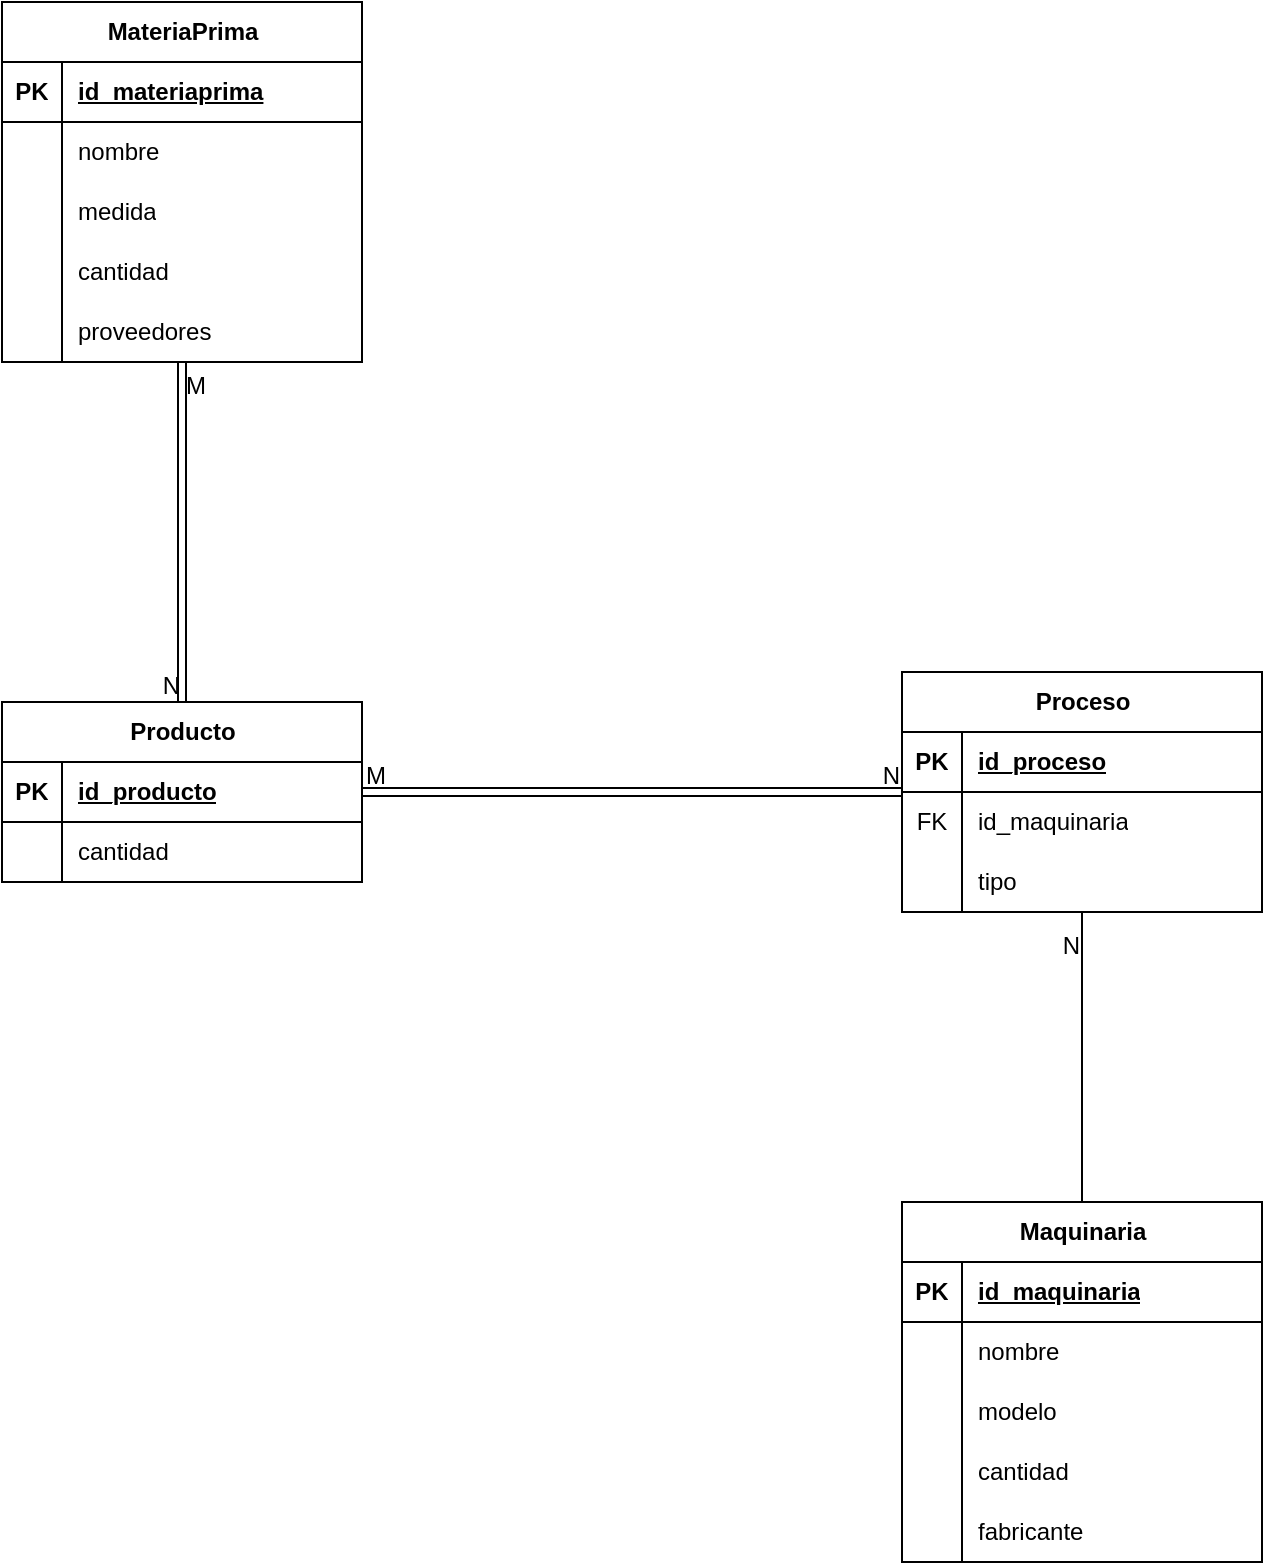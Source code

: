 <mxfile version="24.2.3" type="github">
  <diagram id="R2lEEEUBdFMjLlhIrx00" name="Page-1">
    <mxGraphModel dx="1517" dy="818" grid="1" gridSize="10" guides="1" tooltips="1" connect="1" arrows="1" fold="1" page="1" pageScale="1" pageWidth="850" pageHeight="1100" background="none" math="0" shadow="0" extFonts="Permanent Marker^https://fonts.googleapis.com/css?family=Permanent+Marker">
      <root>
        <mxCell id="0" />
        <mxCell id="1" parent="0" />
        <mxCell id="0w9kbHUwsy2p2ObOr85g-15" value="MateriaPrima" style="shape=table;startSize=30;container=1;collapsible=1;childLayout=tableLayout;fixedRows=1;rowLines=0;fontStyle=1;align=center;resizeLast=1;html=1;" vertex="1" parent="1">
          <mxGeometry x="80" width="180" height="180" as="geometry" />
        </mxCell>
        <mxCell id="0w9kbHUwsy2p2ObOr85g-16" value="" style="shape=tableRow;horizontal=0;startSize=0;swimlaneHead=0;swimlaneBody=0;fillColor=none;collapsible=0;dropTarget=0;points=[[0,0.5],[1,0.5]];portConstraint=eastwest;top=0;left=0;right=0;bottom=1;" vertex="1" parent="0w9kbHUwsy2p2ObOr85g-15">
          <mxGeometry y="30" width="180" height="30" as="geometry" />
        </mxCell>
        <mxCell id="0w9kbHUwsy2p2ObOr85g-17" value="PK" style="shape=partialRectangle;connectable=0;fillColor=none;top=0;left=0;bottom=0;right=0;fontStyle=1;overflow=hidden;whiteSpace=wrap;html=1;" vertex="1" parent="0w9kbHUwsy2p2ObOr85g-16">
          <mxGeometry width="30" height="30" as="geometry">
            <mxRectangle width="30" height="30" as="alternateBounds" />
          </mxGeometry>
        </mxCell>
        <mxCell id="0w9kbHUwsy2p2ObOr85g-18" value="id_materiaprima" style="shape=partialRectangle;connectable=0;fillColor=none;top=0;left=0;bottom=0;right=0;align=left;spacingLeft=6;fontStyle=5;overflow=hidden;whiteSpace=wrap;html=1;" vertex="1" parent="0w9kbHUwsy2p2ObOr85g-16">
          <mxGeometry x="30" width="150" height="30" as="geometry">
            <mxRectangle width="150" height="30" as="alternateBounds" />
          </mxGeometry>
        </mxCell>
        <mxCell id="0w9kbHUwsy2p2ObOr85g-19" value="" style="shape=tableRow;horizontal=0;startSize=0;swimlaneHead=0;swimlaneBody=0;fillColor=none;collapsible=0;dropTarget=0;points=[[0,0.5],[1,0.5]];portConstraint=eastwest;top=0;left=0;right=0;bottom=0;" vertex="1" parent="0w9kbHUwsy2p2ObOr85g-15">
          <mxGeometry y="60" width="180" height="30" as="geometry" />
        </mxCell>
        <mxCell id="0w9kbHUwsy2p2ObOr85g-20" value="" style="shape=partialRectangle;connectable=0;fillColor=none;top=0;left=0;bottom=0;right=0;editable=1;overflow=hidden;whiteSpace=wrap;html=1;" vertex="1" parent="0w9kbHUwsy2p2ObOr85g-19">
          <mxGeometry width="30" height="30" as="geometry">
            <mxRectangle width="30" height="30" as="alternateBounds" />
          </mxGeometry>
        </mxCell>
        <mxCell id="0w9kbHUwsy2p2ObOr85g-21" value="nombre" style="shape=partialRectangle;connectable=0;fillColor=none;top=0;left=0;bottom=0;right=0;align=left;spacingLeft=6;overflow=hidden;whiteSpace=wrap;html=1;" vertex="1" parent="0w9kbHUwsy2p2ObOr85g-19">
          <mxGeometry x="30" width="150" height="30" as="geometry">
            <mxRectangle width="150" height="30" as="alternateBounds" />
          </mxGeometry>
        </mxCell>
        <mxCell id="0w9kbHUwsy2p2ObOr85g-22" value="" style="shape=tableRow;horizontal=0;startSize=0;swimlaneHead=0;swimlaneBody=0;fillColor=none;collapsible=0;dropTarget=0;points=[[0,0.5],[1,0.5]];portConstraint=eastwest;top=0;left=0;right=0;bottom=0;" vertex="1" parent="0w9kbHUwsy2p2ObOr85g-15">
          <mxGeometry y="90" width="180" height="30" as="geometry" />
        </mxCell>
        <mxCell id="0w9kbHUwsy2p2ObOr85g-23" value="" style="shape=partialRectangle;connectable=0;fillColor=none;top=0;left=0;bottom=0;right=0;editable=1;overflow=hidden;whiteSpace=wrap;html=1;" vertex="1" parent="0w9kbHUwsy2p2ObOr85g-22">
          <mxGeometry width="30" height="30" as="geometry">
            <mxRectangle width="30" height="30" as="alternateBounds" />
          </mxGeometry>
        </mxCell>
        <mxCell id="0w9kbHUwsy2p2ObOr85g-24" value="medida" style="shape=partialRectangle;connectable=0;fillColor=none;top=0;left=0;bottom=0;right=0;align=left;spacingLeft=6;overflow=hidden;whiteSpace=wrap;html=1;" vertex="1" parent="0w9kbHUwsy2p2ObOr85g-22">
          <mxGeometry x="30" width="150" height="30" as="geometry">
            <mxRectangle width="150" height="30" as="alternateBounds" />
          </mxGeometry>
        </mxCell>
        <mxCell id="0w9kbHUwsy2p2ObOr85g-25" value="" style="shape=tableRow;horizontal=0;startSize=0;swimlaneHead=0;swimlaneBody=0;fillColor=none;collapsible=0;dropTarget=0;points=[[0,0.5],[1,0.5]];portConstraint=eastwest;top=0;left=0;right=0;bottom=0;" vertex="1" parent="0w9kbHUwsy2p2ObOr85g-15">
          <mxGeometry y="120" width="180" height="30" as="geometry" />
        </mxCell>
        <mxCell id="0w9kbHUwsy2p2ObOr85g-26" value="" style="shape=partialRectangle;connectable=0;fillColor=none;top=0;left=0;bottom=0;right=0;editable=1;overflow=hidden;whiteSpace=wrap;html=1;" vertex="1" parent="0w9kbHUwsy2p2ObOr85g-25">
          <mxGeometry width="30" height="30" as="geometry">
            <mxRectangle width="30" height="30" as="alternateBounds" />
          </mxGeometry>
        </mxCell>
        <mxCell id="0w9kbHUwsy2p2ObOr85g-27" value="&lt;div&gt;cantidad&lt;/div&gt;" style="shape=partialRectangle;connectable=0;fillColor=none;top=0;left=0;bottom=0;right=0;align=left;spacingLeft=6;overflow=hidden;whiteSpace=wrap;html=1;" vertex="1" parent="0w9kbHUwsy2p2ObOr85g-25">
          <mxGeometry x="30" width="150" height="30" as="geometry">
            <mxRectangle width="150" height="30" as="alternateBounds" />
          </mxGeometry>
        </mxCell>
        <mxCell id="0w9kbHUwsy2p2ObOr85g-29" value="" style="shape=tableRow;horizontal=0;startSize=0;swimlaneHead=0;swimlaneBody=0;fillColor=none;collapsible=0;dropTarget=0;points=[[0,0.5],[1,0.5]];portConstraint=eastwest;top=0;left=0;right=0;bottom=0;" vertex="1" parent="0w9kbHUwsy2p2ObOr85g-15">
          <mxGeometry y="150" width="180" height="30" as="geometry" />
        </mxCell>
        <mxCell id="0w9kbHUwsy2p2ObOr85g-30" value="" style="shape=partialRectangle;connectable=0;fillColor=none;top=0;left=0;bottom=0;right=0;editable=1;overflow=hidden;whiteSpace=wrap;html=1;" vertex="1" parent="0w9kbHUwsy2p2ObOr85g-29">
          <mxGeometry width="30" height="30" as="geometry">
            <mxRectangle width="30" height="30" as="alternateBounds" />
          </mxGeometry>
        </mxCell>
        <mxCell id="0w9kbHUwsy2p2ObOr85g-31" value="proveedores" style="shape=partialRectangle;connectable=0;fillColor=none;top=0;left=0;bottom=0;right=0;align=left;spacingLeft=6;overflow=hidden;whiteSpace=wrap;html=1;" vertex="1" parent="0w9kbHUwsy2p2ObOr85g-29">
          <mxGeometry x="30" width="150" height="30" as="geometry">
            <mxRectangle width="150" height="30" as="alternateBounds" />
          </mxGeometry>
        </mxCell>
        <mxCell id="0w9kbHUwsy2p2ObOr85g-35" value="Producto" style="shape=table;startSize=30;container=1;collapsible=1;childLayout=tableLayout;fixedRows=1;rowLines=0;fontStyle=1;align=center;resizeLast=1;html=1;" vertex="1" parent="1">
          <mxGeometry x="80" y="350" width="180" height="90" as="geometry" />
        </mxCell>
        <mxCell id="0w9kbHUwsy2p2ObOr85g-36" value="" style="shape=tableRow;horizontal=0;startSize=0;swimlaneHead=0;swimlaneBody=0;fillColor=none;collapsible=0;dropTarget=0;points=[[0,0.5],[1,0.5]];portConstraint=eastwest;top=0;left=0;right=0;bottom=1;" vertex="1" parent="0w9kbHUwsy2p2ObOr85g-35">
          <mxGeometry y="30" width="180" height="30" as="geometry" />
        </mxCell>
        <mxCell id="0w9kbHUwsy2p2ObOr85g-37" value="PK" style="shape=partialRectangle;connectable=0;fillColor=none;top=0;left=0;bottom=0;right=0;fontStyle=1;overflow=hidden;whiteSpace=wrap;html=1;" vertex="1" parent="0w9kbHUwsy2p2ObOr85g-36">
          <mxGeometry width="30" height="30" as="geometry">
            <mxRectangle width="30" height="30" as="alternateBounds" />
          </mxGeometry>
        </mxCell>
        <mxCell id="0w9kbHUwsy2p2ObOr85g-38" value="id_producto" style="shape=partialRectangle;connectable=0;fillColor=none;top=0;left=0;bottom=0;right=0;align=left;spacingLeft=6;fontStyle=5;overflow=hidden;whiteSpace=wrap;html=1;" vertex="1" parent="0w9kbHUwsy2p2ObOr85g-36">
          <mxGeometry x="30" width="150" height="30" as="geometry">
            <mxRectangle width="150" height="30" as="alternateBounds" />
          </mxGeometry>
        </mxCell>
        <mxCell id="0w9kbHUwsy2p2ObOr85g-42" value="" style="shape=tableRow;horizontal=0;startSize=0;swimlaneHead=0;swimlaneBody=0;fillColor=none;collapsible=0;dropTarget=0;points=[[0,0.5],[1,0.5]];portConstraint=eastwest;top=0;left=0;right=0;bottom=0;" vertex="1" parent="0w9kbHUwsy2p2ObOr85g-35">
          <mxGeometry y="60" width="180" height="30" as="geometry" />
        </mxCell>
        <mxCell id="0w9kbHUwsy2p2ObOr85g-43" value="" style="shape=partialRectangle;connectable=0;fillColor=none;top=0;left=0;bottom=0;right=0;editable=1;overflow=hidden;whiteSpace=wrap;html=1;" vertex="1" parent="0w9kbHUwsy2p2ObOr85g-42">
          <mxGeometry width="30" height="30" as="geometry">
            <mxRectangle width="30" height="30" as="alternateBounds" />
          </mxGeometry>
        </mxCell>
        <mxCell id="0w9kbHUwsy2p2ObOr85g-44" value="cantidad" style="shape=partialRectangle;connectable=0;fillColor=none;top=0;left=0;bottom=0;right=0;align=left;spacingLeft=6;overflow=hidden;whiteSpace=wrap;html=1;" vertex="1" parent="0w9kbHUwsy2p2ObOr85g-42">
          <mxGeometry x="30" width="150" height="30" as="geometry">
            <mxRectangle width="150" height="30" as="alternateBounds" />
          </mxGeometry>
        </mxCell>
        <mxCell id="0w9kbHUwsy2p2ObOr85g-49" value="Proceso" style="shape=table;startSize=30;container=1;collapsible=1;childLayout=tableLayout;fixedRows=1;rowLines=0;fontStyle=1;align=center;resizeLast=1;html=1;" vertex="1" parent="1">
          <mxGeometry x="530" y="335" width="180" height="120" as="geometry" />
        </mxCell>
        <mxCell id="0w9kbHUwsy2p2ObOr85g-50" value="" style="shape=tableRow;horizontal=0;startSize=0;swimlaneHead=0;swimlaneBody=0;fillColor=none;collapsible=0;dropTarget=0;points=[[0,0.5],[1,0.5]];portConstraint=eastwest;top=0;left=0;right=0;bottom=1;" vertex="1" parent="0w9kbHUwsy2p2ObOr85g-49">
          <mxGeometry y="30" width="180" height="30" as="geometry" />
        </mxCell>
        <mxCell id="0w9kbHUwsy2p2ObOr85g-51" value="PK" style="shape=partialRectangle;connectable=0;fillColor=none;top=0;left=0;bottom=0;right=0;fontStyle=1;overflow=hidden;whiteSpace=wrap;html=1;" vertex="1" parent="0w9kbHUwsy2p2ObOr85g-50">
          <mxGeometry width="30" height="30" as="geometry">
            <mxRectangle width="30" height="30" as="alternateBounds" />
          </mxGeometry>
        </mxCell>
        <mxCell id="0w9kbHUwsy2p2ObOr85g-52" value="id_proceso" style="shape=partialRectangle;connectable=0;fillColor=none;top=0;left=0;bottom=0;right=0;align=left;spacingLeft=6;fontStyle=5;overflow=hidden;whiteSpace=wrap;html=1;" vertex="1" parent="0w9kbHUwsy2p2ObOr85g-50">
          <mxGeometry x="30" width="150" height="30" as="geometry">
            <mxRectangle width="150" height="30" as="alternateBounds" />
          </mxGeometry>
        </mxCell>
        <mxCell id="0w9kbHUwsy2p2ObOr85g-123" value="" style="shape=tableRow;horizontal=0;startSize=0;swimlaneHead=0;swimlaneBody=0;fillColor=none;collapsible=0;dropTarget=0;points=[[0,0.5],[1,0.5]];portConstraint=eastwest;top=0;left=0;right=0;bottom=0;" vertex="1" parent="0w9kbHUwsy2p2ObOr85g-49">
          <mxGeometry y="60" width="180" height="30" as="geometry" />
        </mxCell>
        <mxCell id="0w9kbHUwsy2p2ObOr85g-124" value="FK" style="shape=partialRectangle;connectable=0;fillColor=none;top=0;left=0;bottom=0;right=0;fontStyle=0;overflow=hidden;whiteSpace=wrap;html=1;" vertex="1" parent="0w9kbHUwsy2p2ObOr85g-123">
          <mxGeometry width="30" height="30" as="geometry">
            <mxRectangle width="30" height="30" as="alternateBounds" />
          </mxGeometry>
        </mxCell>
        <mxCell id="0w9kbHUwsy2p2ObOr85g-125" value="id_maquinaria" style="shape=partialRectangle;connectable=0;fillColor=none;top=0;left=0;bottom=0;right=0;align=left;spacingLeft=6;fontStyle=0;overflow=hidden;whiteSpace=wrap;html=1;" vertex="1" parent="0w9kbHUwsy2p2ObOr85g-123">
          <mxGeometry x="30" width="150" height="30" as="geometry">
            <mxRectangle width="150" height="30" as="alternateBounds" />
          </mxGeometry>
        </mxCell>
        <mxCell id="0w9kbHUwsy2p2ObOr85g-53" value="" style="shape=tableRow;horizontal=0;startSize=0;swimlaneHead=0;swimlaneBody=0;fillColor=none;collapsible=0;dropTarget=0;points=[[0,0.5],[1,0.5]];portConstraint=eastwest;top=0;left=0;right=0;bottom=0;" vertex="1" parent="0w9kbHUwsy2p2ObOr85g-49">
          <mxGeometry y="90" width="180" height="30" as="geometry" />
        </mxCell>
        <mxCell id="0w9kbHUwsy2p2ObOr85g-54" value="" style="shape=partialRectangle;connectable=0;fillColor=none;top=0;left=0;bottom=0;right=0;editable=1;overflow=hidden;whiteSpace=wrap;html=1;" vertex="1" parent="0w9kbHUwsy2p2ObOr85g-53">
          <mxGeometry width="30" height="30" as="geometry">
            <mxRectangle width="30" height="30" as="alternateBounds" />
          </mxGeometry>
        </mxCell>
        <mxCell id="0w9kbHUwsy2p2ObOr85g-55" value="tipo" style="shape=partialRectangle;connectable=0;fillColor=none;top=0;left=0;bottom=0;right=0;align=left;spacingLeft=6;overflow=hidden;whiteSpace=wrap;html=1;" vertex="1" parent="0w9kbHUwsy2p2ObOr85g-53">
          <mxGeometry x="30" width="150" height="30" as="geometry">
            <mxRectangle width="150" height="30" as="alternateBounds" />
          </mxGeometry>
        </mxCell>
        <mxCell id="0w9kbHUwsy2p2ObOr85g-62" value="Maquinaria" style="shape=table;startSize=30;container=1;collapsible=1;childLayout=tableLayout;fixedRows=1;rowLines=0;fontStyle=1;align=center;resizeLast=1;html=1;" vertex="1" parent="1">
          <mxGeometry x="530" y="600" width="180" height="180" as="geometry" />
        </mxCell>
        <mxCell id="0w9kbHUwsy2p2ObOr85g-63" value="" style="shape=tableRow;horizontal=0;startSize=0;swimlaneHead=0;swimlaneBody=0;fillColor=none;collapsible=0;dropTarget=0;points=[[0,0.5],[1,0.5]];portConstraint=eastwest;top=0;left=0;right=0;bottom=1;" vertex="1" parent="0w9kbHUwsy2p2ObOr85g-62">
          <mxGeometry y="30" width="180" height="30" as="geometry" />
        </mxCell>
        <mxCell id="0w9kbHUwsy2p2ObOr85g-64" value="PK" style="shape=partialRectangle;connectable=0;fillColor=none;top=0;left=0;bottom=0;right=0;fontStyle=1;overflow=hidden;whiteSpace=wrap;html=1;" vertex="1" parent="0w9kbHUwsy2p2ObOr85g-63">
          <mxGeometry width="30" height="30" as="geometry">
            <mxRectangle width="30" height="30" as="alternateBounds" />
          </mxGeometry>
        </mxCell>
        <mxCell id="0w9kbHUwsy2p2ObOr85g-65" value="id_maquinaria" style="shape=partialRectangle;connectable=0;fillColor=none;top=0;left=0;bottom=0;right=0;align=left;spacingLeft=6;fontStyle=5;overflow=hidden;whiteSpace=wrap;html=1;" vertex="1" parent="0w9kbHUwsy2p2ObOr85g-63">
          <mxGeometry x="30" width="150" height="30" as="geometry">
            <mxRectangle width="150" height="30" as="alternateBounds" />
          </mxGeometry>
        </mxCell>
        <mxCell id="0w9kbHUwsy2p2ObOr85g-66" value="" style="shape=tableRow;horizontal=0;startSize=0;swimlaneHead=0;swimlaneBody=0;fillColor=none;collapsible=0;dropTarget=0;points=[[0,0.5],[1,0.5]];portConstraint=eastwest;top=0;left=0;right=0;bottom=0;" vertex="1" parent="0w9kbHUwsy2p2ObOr85g-62">
          <mxGeometry y="60" width="180" height="30" as="geometry" />
        </mxCell>
        <mxCell id="0w9kbHUwsy2p2ObOr85g-67" value="" style="shape=partialRectangle;connectable=0;fillColor=none;top=0;left=0;bottom=0;right=0;editable=1;overflow=hidden;whiteSpace=wrap;html=1;" vertex="1" parent="0w9kbHUwsy2p2ObOr85g-66">
          <mxGeometry width="30" height="30" as="geometry">
            <mxRectangle width="30" height="30" as="alternateBounds" />
          </mxGeometry>
        </mxCell>
        <mxCell id="0w9kbHUwsy2p2ObOr85g-68" value="nombre" style="shape=partialRectangle;connectable=0;fillColor=none;top=0;left=0;bottom=0;right=0;align=left;spacingLeft=6;overflow=hidden;whiteSpace=wrap;html=1;" vertex="1" parent="0w9kbHUwsy2p2ObOr85g-66">
          <mxGeometry x="30" width="150" height="30" as="geometry">
            <mxRectangle width="150" height="30" as="alternateBounds" />
          </mxGeometry>
        </mxCell>
        <mxCell id="0w9kbHUwsy2p2ObOr85g-69" value="" style="shape=tableRow;horizontal=0;startSize=0;swimlaneHead=0;swimlaneBody=0;fillColor=none;collapsible=0;dropTarget=0;points=[[0,0.5],[1,0.5]];portConstraint=eastwest;top=0;left=0;right=0;bottom=0;" vertex="1" parent="0w9kbHUwsy2p2ObOr85g-62">
          <mxGeometry y="90" width="180" height="30" as="geometry" />
        </mxCell>
        <mxCell id="0w9kbHUwsy2p2ObOr85g-70" value="" style="shape=partialRectangle;connectable=0;fillColor=none;top=0;left=0;bottom=0;right=0;editable=1;overflow=hidden;whiteSpace=wrap;html=1;" vertex="1" parent="0w9kbHUwsy2p2ObOr85g-69">
          <mxGeometry width="30" height="30" as="geometry">
            <mxRectangle width="30" height="30" as="alternateBounds" />
          </mxGeometry>
        </mxCell>
        <mxCell id="0w9kbHUwsy2p2ObOr85g-71" value="modelo" style="shape=partialRectangle;connectable=0;fillColor=none;top=0;left=0;bottom=0;right=0;align=left;spacingLeft=6;overflow=hidden;whiteSpace=wrap;html=1;" vertex="1" parent="0w9kbHUwsy2p2ObOr85g-69">
          <mxGeometry x="30" width="150" height="30" as="geometry">
            <mxRectangle width="150" height="30" as="alternateBounds" />
          </mxGeometry>
        </mxCell>
        <mxCell id="0w9kbHUwsy2p2ObOr85g-78" value="" style="shape=tableRow;horizontal=0;startSize=0;swimlaneHead=0;swimlaneBody=0;fillColor=none;collapsible=0;dropTarget=0;points=[[0,0.5],[1,0.5]];portConstraint=eastwest;top=0;left=0;right=0;bottom=0;" vertex="1" parent="0w9kbHUwsy2p2ObOr85g-62">
          <mxGeometry y="120" width="180" height="30" as="geometry" />
        </mxCell>
        <mxCell id="0w9kbHUwsy2p2ObOr85g-79" value="" style="shape=partialRectangle;connectable=0;fillColor=none;top=0;left=0;bottom=0;right=0;editable=1;overflow=hidden;whiteSpace=wrap;html=1;" vertex="1" parent="0w9kbHUwsy2p2ObOr85g-78">
          <mxGeometry width="30" height="30" as="geometry">
            <mxRectangle width="30" height="30" as="alternateBounds" />
          </mxGeometry>
        </mxCell>
        <mxCell id="0w9kbHUwsy2p2ObOr85g-80" value="cantidad" style="shape=partialRectangle;connectable=0;fillColor=none;top=0;left=0;bottom=0;right=0;align=left;spacingLeft=6;overflow=hidden;whiteSpace=wrap;html=1;" vertex="1" parent="0w9kbHUwsy2p2ObOr85g-78">
          <mxGeometry x="30" width="150" height="30" as="geometry">
            <mxRectangle width="150" height="30" as="alternateBounds" />
          </mxGeometry>
        </mxCell>
        <mxCell id="0w9kbHUwsy2p2ObOr85g-81" value="" style="shape=tableRow;horizontal=0;startSize=0;swimlaneHead=0;swimlaneBody=0;fillColor=none;collapsible=0;dropTarget=0;points=[[0,0.5],[1,0.5]];portConstraint=eastwest;top=0;left=0;right=0;bottom=0;" vertex="1" parent="0w9kbHUwsy2p2ObOr85g-62">
          <mxGeometry y="150" width="180" height="30" as="geometry" />
        </mxCell>
        <mxCell id="0w9kbHUwsy2p2ObOr85g-82" value="" style="shape=partialRectangle;connectable=0;fillColor=none;top=0;left=0;bottom=0;right=0;editable=1;overflow=hidden;whiteSpace=wrap;html=1;" vertex="1" parent="0w9kbHUwsy2p2ObOr85g-81">
          <mxGeometry width="30" height="30" as="geometry">
            <mxRectangle width="30" height="30" as="alternateBounds" />
          </mxGeometry>
        </mxCell>
        <mxCell id="0w9kbHUwsy2p2ObOr85g-83" value="fabricante" style="shape=partialRectangle;connectable=0;fillColor=none;top=0;left=0;bottom=0;right=0;align=left;spacingLeft=6;overflow=hidden;whiteSpace=wrap;html=1;" vertex="1" parent="0w9kbHUwsy2p2ObOr85g-81">
          <mxGeometry x="30" width="150" height="30" as="geometry">
            <mxRectangle width="150" height="30" as="alternateBounds" />
          </mxGeometry>
        </mxCell>
        <mxCell id="0w9kbHUwsy2p2ObOr85g-134" value="" style="shape=link;html=1;rounded=0;" edge="1" parent="1" source="0w9kbHUwsy2p2ObOr85g-35" target="0w9kbHUwsy2p2ObOr85g-49">
          <mxGeometry relative="1" as="geometry">
            <mxPoint x="320" y="450" as="sourcePoint" />
            <mxPoint x="480" y="450" as="targetPoint" />
          </mxGeometry>
        </mxCell>
        <mxCell id="0w9kbHUwsy2p2ObOr85g-135" value="M" style="resizable=0;html=1;whiteSpace=wrap;align=left;verticalAlign=bottom;" connectable="0" vertex="1" parent="0w9kbHUwsy2p2ObOr85g-134">
          <mxGeometry x="-1" relative="1" as="geometry" />
        </mxCell>
        <mxCell id="0w9kbHUwsy2p2ObOr85g-136" value="N" style="resizable=0;html=1;whiteSpace=wrap;align=right;verticalAlign=bottom;" connectable="0" vertex="1" parent="0w9kbHUwsy2p2ObOr85g-134">
          <mxGeometry x="1" relative="1" as="geometry" />
        </mxCell>
        <mxCell id="0w9kbHUwsy2p2ObOr85g-137" value="" style="shape=link;html=1;rounded=0;" edge="1" parent="1" source="0w9kbHUwsy2p2ObOr85g-15" target="0w9kbHUwsy2p2ObOr85g-35">
          <mxGeometry relative="1" as="geometry">
            <mxPoint x="320" y="250" as="sourcePoint" />
            <mxPoint x="480" y="250" as="targetPoint" />
          </mxGeometry>
        </mxCell>
        <mxCell id="0w9kbHUwsy2p2ObOr85g-138" value="M" style="resizable=0;html=1;whiteSpace=wrap;align=left;verticalAlign=bottom;" connectable="0" vertex="1" parent="0w9kbHUwsy2p2ObOr85g-137">
          <mxGeometry x="-1" relative="1" as="geometry">
            <mxPoint y="20" as="offset" />
          </mxGeometry>
        </mxCell>
        <mxCell id="0w9kbHUwsy2p2ObOr85g-139" value="N" style="resizable=0;html=1;whiteSpace=wrap;align=right;verticalAlign=bottom;" connectable="0" vertex="1" parent="0w9kbHUwsy2p2ObOr85g-137">
          <mxGeometry x="1" relative="1" as="geometry" />
        </mxCell>
        <mxCell id="0w9kbHUwsy2p2ObOr85g-142" value="" style="endArrow=none;html=1;rounded=0;" edge="1" parent="1" source="0w9kbHUwsy2p2ObOr85g-62" target="0w9kbHUwsy2p2ObOr85g-49">
          <mxGeometry relative="1" as="geometry">
            <mxPoint x="320" y="490" as="sourcePoint" />
            <mxPoint x="480" y="490" as="targetPoint" />
          </mxGeometry>
        </mxCell>
        <mxCell id="0w9kbHUwsy2p2ObOr85g-143" value="N" style="resizable=0;html=1;whiteSpace=wrap;align=right;verticalAlign=bottom;" connectable="0" vertex="1" parent="0w9kbHUwsy2p2ObOr85g-142">
          <mxGeometry x="1" relative="1" as="geometry">
            <mxPoint y="25" as="offset" />
          </mxGeometry>
        </mxCell>
      </root>
    </mxGraphModel>
  </diagram>
</mxfile>
